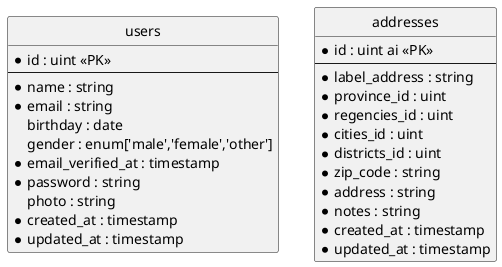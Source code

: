 @startuml

' hide the spot
hide circle

' avoid problems with angled crows feet
skinparam linetype ortho

entity users {
    *id : uint <<PK>>
    --
    *name : string
    *email : string
    birthday : date
    gender : enum['male','female','other']
    *email_verified_at : timestamp
    *password : string
    photo : string
    *created_at : timestamp
    *updated_at : timestamp
}

entity addresses {
    *id : uint ai <<PK>>
    --
    *label_address : string
    *province_id : uint
    *regencies_id : uint
    *cities_id : uint
    *districts_id : uint
    *zip_code : string
    *address : string
    *notes : string
    *created_at : timestamp
    *updated_at : timestamp
}

@enduml
